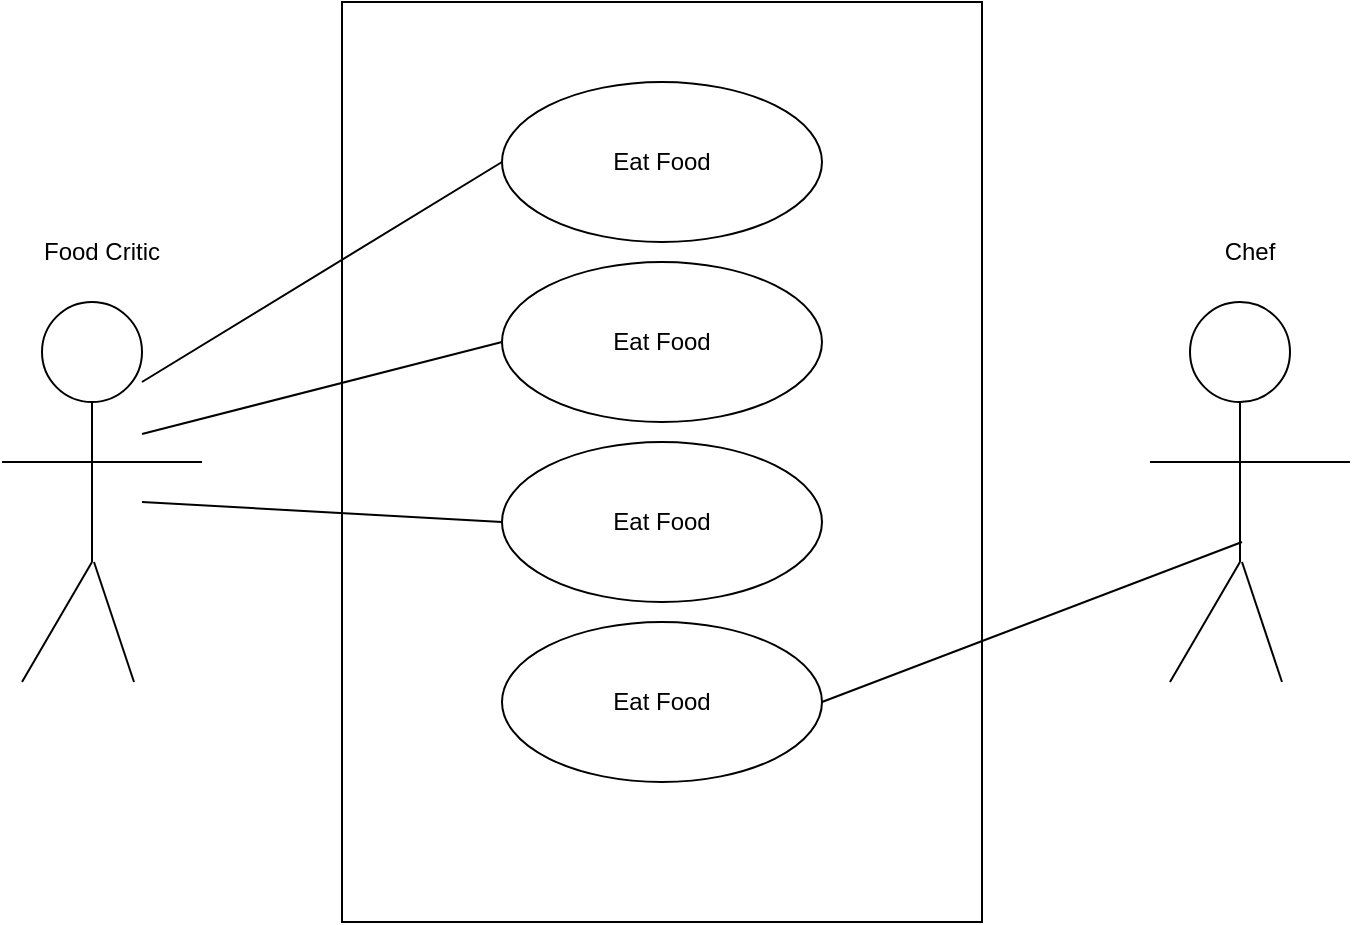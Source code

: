 <mxfile version="22.1.3" type="device">
  <diagram name="Page-1" id="Ft4WA8Ozzb3AgiNGryjA">
    <mxGraphModel dx="965" dy="564" grid="1" gridSize="10" guides="1" tooltips="1" connect="1" arrows="1" fold="1" page="1" pageScale="1" pageWidth="850" pageHeight="1100" math="0" shadow="0">
      <root>
        <mxCell id="0" />
        <mxCell id="1" parent="0" />
        <mxCell id="Mnk-arRrNj_IOAzJv4SX-6" value="" style="group" vertex="1" connectable="0" parent="1">
          <mxGeometry x="80" y="200" width="100" height="190" as="geometry" />
        </mxCell>
        <mxCell id="Mnk-arRrNj_IOAzJv4SX-1" value="" style="ellipse;whiteSpace=wrap;html=1;aspect=fixed;" vertex="1" parent="Mnk-arRrNj_IOAzJv4SX-6">
          <mxGeometry x="20" width="50" height="50" as="geometry" />
        </mxCell>
        <mxCell id="Mnk-arRrNj_IOAzJv4SX-2" value="" style="endArrow=none;html=1;rounded=0;entryX=0.5;entryY=1;entryDx=0;entryDy=0;" edge="1" parent="Mnk-arRrNj_IOAzJv4SX-6" target="Mnk-arRrNj_IOAzJv4SX-1">
          <mxGeometry width="50" height="50" relative="1" as="geometry">
            <mxPoint x="45" y="130" as="sourcePoint" />
            <mxPoint x="80" y="80" as="targetPoint" />
          </mxGeometry>
        </mxCell>
        <mxCell id="Mnk-arRrNj_IOAzJv4SX-3" value="" style="endArrow=none;html=1;rounded=0;" edge="1" parent="Mnk-arRrNj_IOAzJv4SX-6">
          <mxGeometry width="50" height="50" relative="1" as="geometry">
            <mxPoint x="10" y="190" as="sourcePoint" />
            <mxPoint x="45" y="130" as="targetPoint" />
          </mxGeometry>
        </mxCell>
        <mxCell id="Mnk-arRrNj_IOAzJv4SX-4" value="" style="endArrow=none;html=1;rounded=0;" edge="1" parent="Mnk-arRrNj_IOAzJv4SX-6">
          <mxGeometry width="50" height="50" relative="1" as="geometry">
            <mxPoint x="66" y="190" as="sourcePoint" />
            <mxPoint x="46" y="130" as="targetPoint" />
          </mxGeometry>
        </mxCell>
        <mxCell id="Mnk-arRrNj_IOAzJv4SX-5" value="" style="endArrow=none;html=1;rounded=0;" edge="1" parent="Mnk-arRrNj_IOAzJv4SX-6">
          <mxGeometry width="50" height="50" relative="1" as="geometry">
            <mxPoint y="80" as="sourcePoint" />
            <mxPoint x="100" y="80" as="targetPoint" />
          </mxGeometry>
        </mxCell>
        <mxCell id="Mnk-arRrNj_IOAzJv4SX-7" value="" style="group" vertex="1" connectable="0" parent="1">
          <mxGeometry x="654" y="200" width="100" height="190" as="geometry" />
        </mxCell>
        <mxCell id="Mnk-arRrNj_IOAzJv4SX-8" value="" style="ellipse;whiteSpace=wrap;html=1;aspect=fixed;" vertex="1" parent="Mnk-arRrNj_IOAzJv4SX-7">
          <mxGeometry x="20" width="50" height="50" as="geometry" />
        </mxCell>
        <mxCell id="Mnk-arRrNj_IOAzJv4SX-9" value="" style="endArrow=none;html=1;rounded=0;entryX=0.5;entryY=1;entryDx=0;entryDy=0;" edge="1" parent="Mnk-arRrNj_IOAzJv4SX-7" target="Mnk-arRrNj_IOAzJv4SX-8">
          <mxGeometry width="50" height="50" relative="1" as="geometry">
            <mxPoint x="45" y="130" as="sourcePoint" />
            <mxPoint x="80" y="80" as="targetPoint" />
          </mxGeometry>
        </mxCell>
        <mxCell id="Mnk-arRrNj_IOAzJv4SX-10" value="" style="endArrow=none;html=1;rounded=0;" edge="1" parent="Mnk-arRrNj_IOAzJv4SX-7">
          <mxGeometry width="50" height="50" relative="1" as="geometry">
            <mxPoint x="10" y="190" as="sourcePoint" />
            <mxPoint x="45" y="130" as="targetPoint" />
          </mxGeometry>
        </mxCell>
        <mxCell id="Mnk-arRrNj_IOAzJv4SX-11" value="" style="endArrow=none;html=1;rounded=0;" edge="1" parent="Mnk-arRrNj_IOAzJv4SX-7">
          <mxGeometry width="50" height="50" relative="1" as="geometry">
            <mxPoint x="66" y="190" as="sourcePoint" />
            <mxPoint x="46" y="130" as="targetPoint" />
          </mxGeometry>
        </mxCell>
        <mxCell id="Mnk-arRrNj_IOAzJv4SX-12" value="" style="endArrow=none;html=1;rounded=0;" edge="1" parent="Mnk-arRrNj_IOAzJv4SX-7">
          <mxGeometry width="50" height="50" relative="1" as="geometry">
            <mxPoint y="80" as="sourcePoint" />
            <mxPoint x="100" y="80" as="targetPoint" />
          </mxGeometry>
        </mxCell>
        <mxCell id="Mnk-arRrNj_IOAzJv4SX-16" value="" style="ellipse;whiteSpace=wrap;html=1;" vertex="1" parent="1">
          <mxGeometry x="350" y="90" width="120" height="80" as="geometry" />
        </mxCell>
        <mxCell id="Mnk-arRrNj_IOAzJv4SX-33" value="Food Critic" style="text;html=1;strokeColor=none;fillColor=none;align=center;verticalAlign=middle;whiteSpace=wrap;rounded=0;" vertex="1" parent="1">
          <mxGeometry x="90" y="160" width="80" height="30" as="geometry" />
        </mxCell>
        <mxCell id="Mnk-arRrNj_IOAzJv4SX-34" value="Chef" style="text;html=1;strokeColor=none;fillColor=none;align=center;verticalAlign=middle;whiteSpace=wrap;rounded=0;" vertex="1" parent="1">
          <mxGeometry x="664" y="160" width="80" height="30" as="geometry" />
        </mxCell>
        <mxCell id="Mnk-arRrNj_IOAzJv4SX-41" value="" style="group" vertex="1" connectable="0" parent="1">
          <mxGeometry x="250" y="50" width="320" height="460" as="geometry" />
        </mxCell>
        <mxCell id="Mnk-arRrNj_IOAzJv4SX-15" value="" style="rounded=0;whiteSpace=wrap;html=1;direction=south;" vertex="1" parent="Mnk-arRrNj_IOAzJv4SX-41">
          <mxGeometry width="320" height="460" as="geometry" />
        </mxCell>
        <mxCell id="Mnk-arRrNj_IOAzJv4SX-17" value="" style="ellipse;whiteSpace=wrap;html=1;" vertex="1" parent="Mnk-arRrNj_IOAzJv4SX-41">
          <mxGeometry x="80" y="40" width="160" height="80" as="geometry" />
        </mxCell>
        <mxCell id="Mnk-arRrNj_IOAzJv4SX-21" value="Eat Food" style="text;html=1;strokeColor=none;fillColor=none;align=center;verticalAlign=middle;whiteSpace=wrap;rounded=0;" vertex="1" parent="Mnk-arRrNj_IOAzJv4SX-41">
          <mxGeometry x="130" y="65" width="60" height="30" as="geometry" />
        </mxCell>
        <mxCell id="Mnk-arRrNj_IOAzJv4SX-27" value="" style="ellipse;whiteSpace=wrap;html=1;" vertex="1" parent="Mnk-arRrNj_IOAzJv4SX-41">
          <mxGeometry x="80" y="130" width="160" height="80" as="geometry" />
        </mxCell>
        <mxCell id="Mnk-arRrNj_IOAzJv4SX-28" value="Eat Food" style="text;html=1;strokeColor=none;fillColor=none;align=center;verticalAlign=middle;whiteSpace=wrap;rounded=0;" vertex="1" parent="Mnk-arRrNj_IOAzJv4SX-41">
          <mxGeometry x="130" y="155" width="60" height="30" as="geometry" />
        </mxCell>
        <mxCell id="Mnk-arRrNj_IOAzJv4SX-29" value="" style="ellipse;whiteSpace=wrap;html=1;" vertex="1" parent="Mnk-arRrNj_IOAzJv4SX-41">
          <mxGeometry x="80" y="220" width="160" height="80" as="geometry" />
        </mxCell>
        <mxCell id="Mnk-arRrNj_IOAzJv4SX-30" value="Eat Food" style="text;html=1;strokeColor=none;fillColor=none;align=center;verticalAlign=middle;whiteSpace=wrap;rounded=0;" vertex="1" parent="Mnk-arRrNj_IOAzJv4SX-41">
          <mxGeometry x="130" y="245" width="60" height="30" as="geometry" />
        </mxCell>
        <mxCell id="Mnk-arRrNj_IOAzJv4SX-31" value="" style="ellipse;whiteSpace=wrap;html=1;" vertex="1" parent="Mnk-arRrNj_IOAzJv4SX-41">
          <mxGeometry x="80" y="310" width="160" height="80" as="geometry" />
        </mxCell>
        <mxCell id="Mnk-arRrNj_IOAzJv4SX-32" value="Eat Food" style="text;html=1;strokeColor=none;fillColor=none;align=center;verticalAlign=middle;whiteSpace=wrap;rounded=0;" vertex="1" parent="Mnk-arRrNj_IOAzJv4SX-41">
          <mxGeometry x="130" y="335" width="60" height="30" as="geometry" />
        </mxCell>
        <mxCell id="Mnk-arRrNj_IOAzJv4SX-42" value="" style="endArrow=none;html=1;rounded=0;entryX=0;entryY=0.5;entryDx=0;entryDy=0;" edge="1" parent="1" target="Mnk-arRrNj_IOAzJv4SX-17">
          <mxGeometry width="50" height="50" relative="1" as="geometry">
            <mxPoint x="150" y="240" as="sourcePoint" />
            <mxPoint x="200" y="190" as="targetPoint" />
          </mxGeometry>
        </mxCell>
        <mxCell id="Mnk-arRrNj_IOAzJv4SX-43" value="" style="endArrow=none;html=1;rounded=0;entryX=0;entryY=0.5;entryDx=0;entryDy=0;" edge="1" parent="1" target="Mnk-arRrNj_IOAzJv4SX-27">
          <mxGeometry width="50" height="50" relative="1" as="geometry">
            <mxPoint x="150" y="266" as="sourcePoint" />
            <mxPoint x="330" y="156" as="targetPoint" />
          </mxGeometry>
        </mxCell>
        <mxCell id="Mnk-arRrNj_IOAzJv4SX-44" value="" style="endArrow=none;html=1;rounded=0;entryX=0;entryY=0.5;entryDx=0;entryDy=0;" edge="1" parent="1" target="Mnk-arRrNj_IOAzJv4SX-29">
          <mxGeometry width="50" height="50" relative="1" as="geometry">
            <mxPoint x="150" y="300" as="sourcePoint" />
            <mxPoint x="330" y="254" as="targetPoint" />
          </mxGeometry>
        </mxCell>
        <mxCell id="Mnk-arRrNj_IOAzJv4SX-45" value="" style="endArrow=none;html=1;rounded=0;entryX=0;entryY=0.5;entryDx=0;entryDy=0;exitX=1;exitY=0.5;exitDx=0;exitDy=0;" edge="1" parent="1" source="Mnk-arRrNj_IOAzJv4SX-31">
          <mxGeometry width="50" height="50" relative="1" as="geometry">
            <mxPoint x="520" y="310" as="sourcePoint" />
            <mxPoint x="700" y="320" as="targetPoint" />
          </mxGeometry>
        </mxCell>
      </root>
    </mxGraphModel>
  </diagram>
</mxfile>
